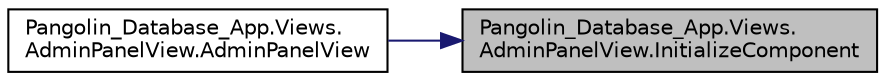 digraph "Pangolin_Database_App.Views.AdminPanelView.InitializeComponent"
{
 // LATEX_PDF_SIZE
  edge [fontname="Helvetica",fontsize="10",labelfontname="Helvetica",labelfontsize="10"];
  node [fontname="Helvetica",fontsize="10",shape=record];
  rankdir="RL";
  Node1 [label="Pangolin_Database_App.Views.\lAdminPanelView.InitializeComponent",height=0.2,width=0.4,color="black", fillcolor="grey75", style="filled", fontcolor="black",tooltip="InitializeComponent"];
  Node1 -> Node2 [dir="back",color="midnightblue",fontsize="10",style="solid"];
  Node2 [label="Pangolin_Database_App.Views.\lAdminPanelView.AdminPanelView",height=0.2,width=0.4,color="black", fillcolor="white", style="filled",URL="$class_pangolin___database___app_1_1_views_1_1_admin_panel_view.html#a3e1b0332da79c901533fbbe9a35a3180",tooltip=" "];
}
